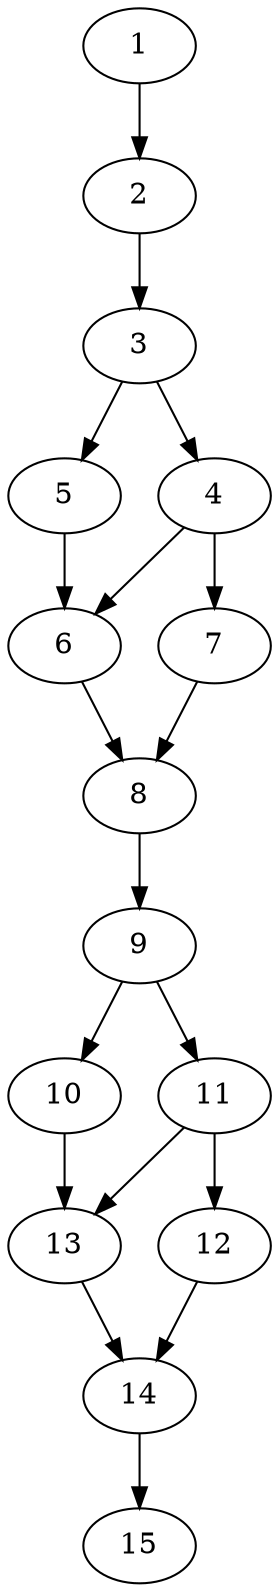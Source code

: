 // DAG automatically generated by daggen at Thu Oct  3 13:59:27 2019
// ./daggen --dot -n 15 --ccr 0.4 --fat 0.3 --regular 0.7 --density 0.9 --mindata 5242880 --maxdata 52428800 
digraph G {
  1 [size="48906240", alpha="0.07", expect_size="19562496"] 
  1 -> 2 [size ="19562496"]
  2 [size="74787840", alpha="0.08", expect_size="29915136"] 
  2 -> 3 [size ="29915136"]
  3 [size="125560320", alpha="0.12", expect_size="50224128"] 
  3 -> 4 [size ="50224128"]
  3 -> 5 [size ="50224128"]
  4 [size="104537600", alpha="0.18", expect_size="41815040"] 
  4 -> 6 [size ="41815040"]
  4 -> 7 [size ="41815040"]
  5 [size="66964480", alpha="0.18", expect_size="26785792"] 
  5 -> 6 [size ="26785792"]
  6 [size="17359360", alpha="0.01", expect_size="6943744"] 
  6 -> 8 [size ="6943744"]
  7 [size="130608640", alpha="0.08", expect_size="52243456"] 
  7 -> 8 [size ="52243456"]
  8 [size="52057600", alpha="0.20", expect_size="20823040"] 
  8 -> 9 [size ="20823040"]
  9 [size="115983360", alpha="0.06", expect_size="46393344"] 
  9 -> 10 [size ="46393344"]
  9 -> 11 [size ="46393344"]
  10 [size="70504960", alpha="0.07", expect_size="28201984"] 
  10 -> 13 [size ="28201984"]
  11 [size="75983360", alpha="0.11", expect_size="30393344"] 
  11 -> 12 [size ="30393344"]
  11 -> 13 [size ="30393344"]
  12 [size="116170240", alpha="0.01", expect_size="46468096"] 
  12 -> 14 [size ="46468096"]
  13 [size="43660800", alpha="0.03", expect_size="17464320"] 
  13 -> 14 [size ="17464320"]
  14 [size="114531840", alpha="0.09", expect_size="45812736"] 
  14 -> 15 [size ="45812736"]
  15 [size="103485440", alpha="0.16", expect_size="41394176"] 
}
